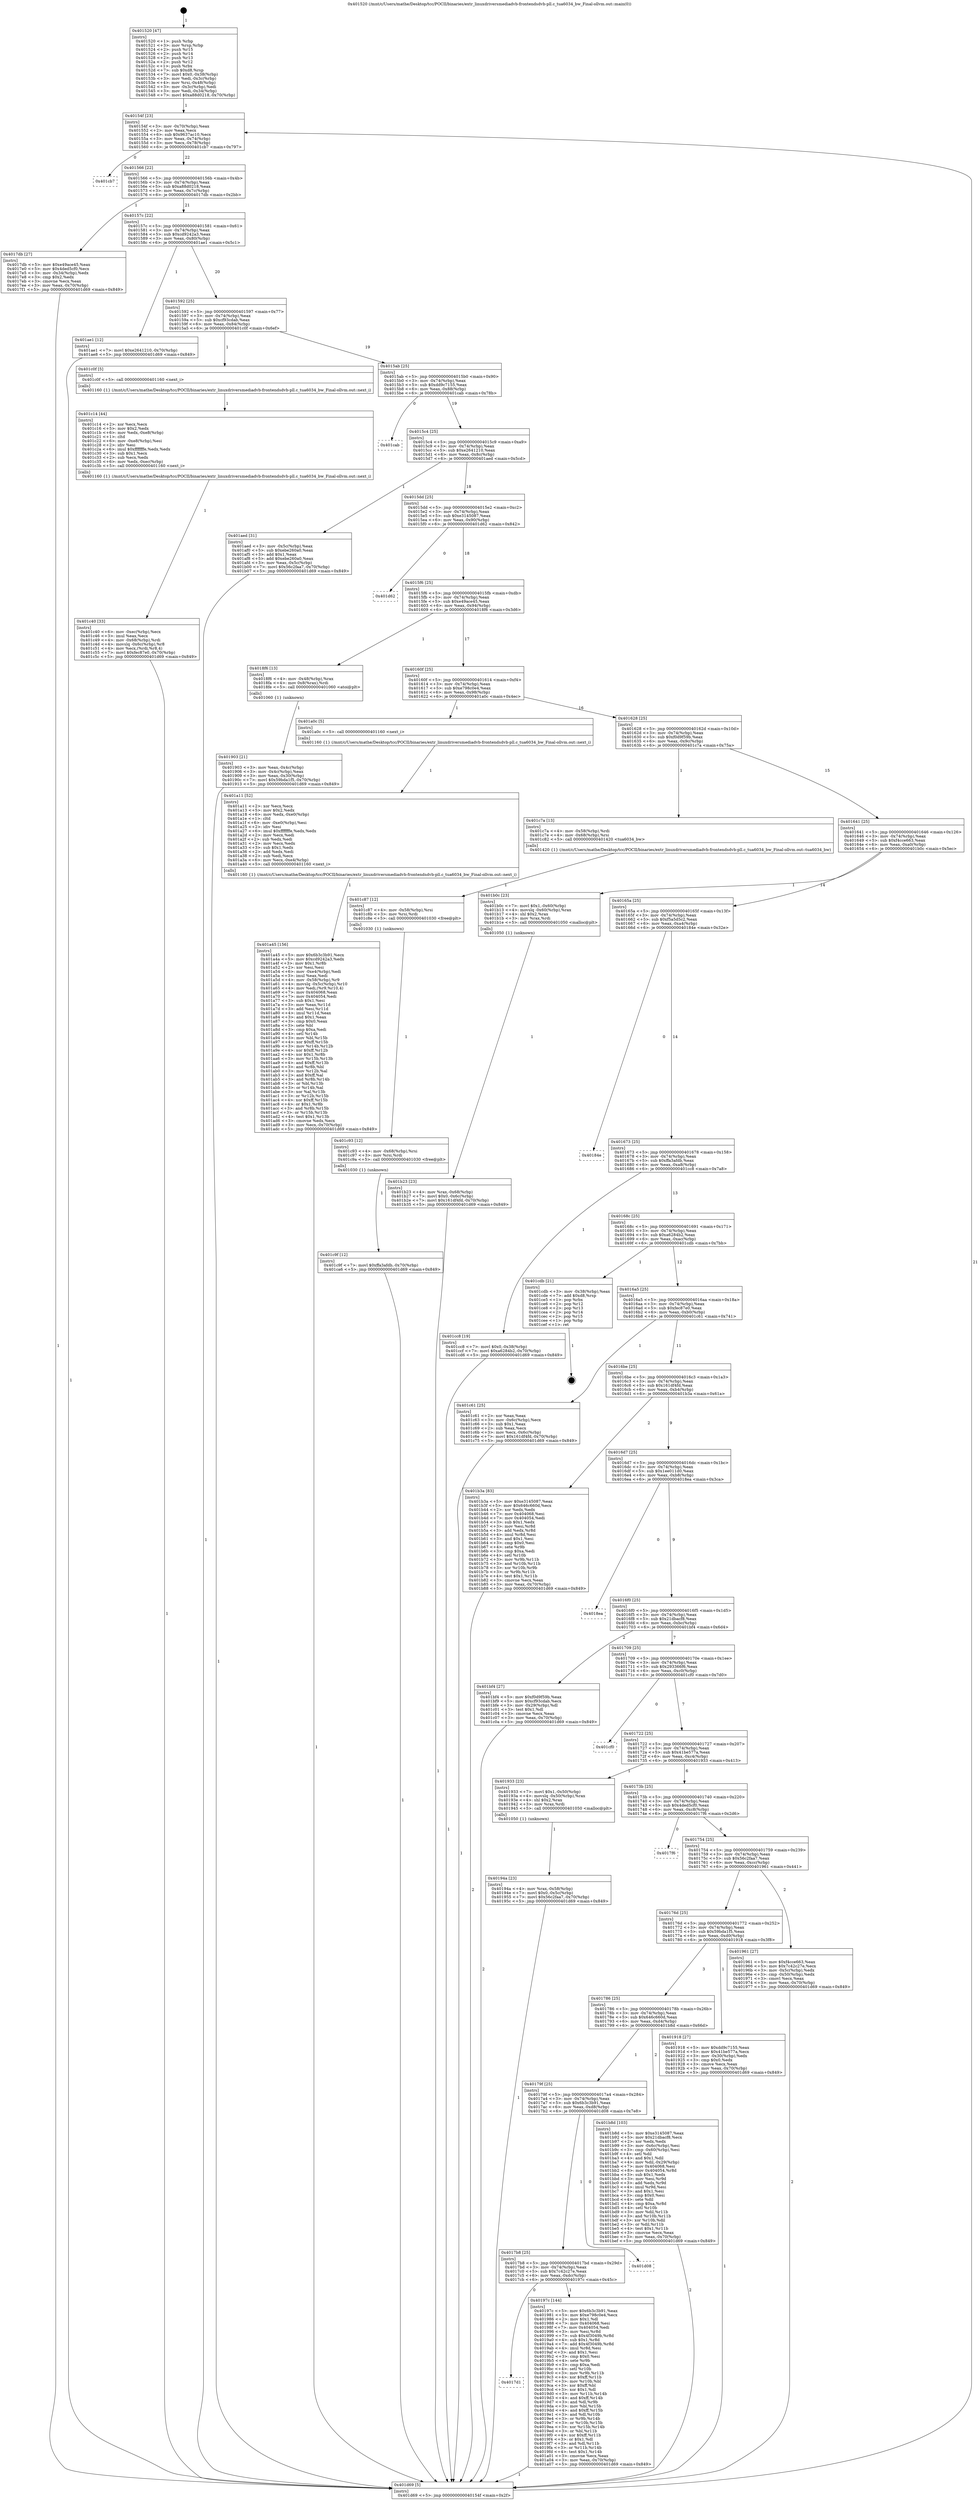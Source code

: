 digraph "0x401520" {
  label = "0x401520 (/mnt/c/Users/mathe/Desktop/tcc/POCII/binaries/extr_linuxdriversmediadvb-frontendsdvb-pll.c_tua6034_bw_Final-ollvm.out::main(0))"
  labelloc = "t"
  node[shape=record]

  Entry [label="",width=0.3,height=0.3,shape=circle,fillcolor=black,style=filled]
  "0x40154f" [label="{
     0x40154f [23]\l
     | [instrs]\l
     &nbsp;&nbsp;0x40154f \<+3\>: mov -0x70(%rbp),%eax\l
     &nbsp;&nbsp;0x401552 \<+2\>: mov %eax,%ecx\l
     &nbsp;&nbsp;0x401554 \<+6\>: sub $0x9637ac10,%ecx\l
     &nbsp;&nbsp;0x40155a \<+3\>: mov %eax,-0x74(%rbp)\l
     &nbsp;&nbsp;0x40155d \<+3\>: mov %ecx,-0x78(%rbp)\l
     &nbsp;&nbsp;0x401560 \<+6\>: je 0000000000401cb7 \<main+0x797\>\l
  }"]
  "0x401cb7" [label="{
     0x401cb7\l
  }", style=dashed]
  "0x401566" [label="{
     0x401566 [22]\l
     | [instrs]\l
     &nbsp;&nbsp;0x401566 \<+5\>: jmp 000000000040156b \<main+0x4b\>\l
     &nbsp;&nbsp;0x40156b \<+3\>: mov -0x74(%rbp),%eax\l
     &nbsp;&nbsp;0x40156e \<+5\>: sub $0xa88d0218,%eax\l
     &nbsp;&nbsp;0x401573 \<+3\>: mov %eax,-0x7c(%rbp)\l
     &nbsp;&nbsp;0x401576 \<+6\>: je 00000000004017db \<main+0x2bb\>\l
  }"]
  Exit [label="",width=0.3,height=0.3,shape=circle,fillcolor=black,style=filled,peripheries=2]
  "0x4017db" [label="{
     0x4017db [27]\l
     | [instrs]\l
     &nbsp;&nbsp;0x4017db \<+5\>: mov $0xe49ace45,%eax\l
     &nbsp;&nbsp;0x4017e0 \<+5\>: mov $0x4ded5cf0,%ecx\l
     &nbsp;&nbsp;0x4017e5 \<+3\>: mov -0x34(%rbp),%edx\l
     &nbsp;&nbsp;0x4017e8 \<+3\>: cmp $0x2,%edx\l
     &nbsp;&nbsp;0x4017eb \<+3\>: cmovne %ecx,%eax\l
     &nbsp;&nbsp;0x4017ee \<+3\>: mov %eax,-0x70(%rbp)\l
     &nbsp;&nbsp;0x4017f1 \<+5\>: jmp 0000000000401d69 \<main+0x849\>\l
  }"]
  "0x40157c" [label="{
     0x40157c [22]\l
     | [instrs]\l
     &nbsp;&nbsp;0x40157c \<+5\>: jmp 0000000000401581 \<main+0x61\>\l
     &nbsp;&nbsp;0x401581 \<+3\>: mov -0x74(%rbp),%eax\l
     &nbsp;&nbsp;0x401584 \<+5\>: sub $0xcd9242a3,%eax\l
     &nbsp;&nbsp;0x401589 \<+3\>: mov %eax,-0x80(%rbp)\l
     &nbsp;&nbsp;0x40158c \<+6\>: je 0000000000401ae1 \<main+0x5c1\>\l
  }"]
  "0x401d69" [label="{
     0x401d69 [5]\l
     | [instrs]\l
     &nbsp;&nbsp;0x401d69 \<+5\>: jmp 000000000040154f \<main+0x2f\>\l
  }"]
  "0x401520" [label="{
     0x401520 [47]\l
     | [instrs]\l
     &nbsp;&nbsp;0x401520 \<+1\>: push %rbp\l
     &nbsp;&nbsp;0x401521 \<+3\>: mov %rsp,%rbp\l
     &nbsp;&nbsp;0x401524 \<+2\>: push %r15\l
     &nbsp;&nbsp;0x401526 \<+2\>: push %r14\l
     &nbsp;&nbsp;0x401528 \<+2\>: push %r13\l
     &nbsp;&nbsp;0x40152a \<+2\>: push %r12\l
     &nbsp;&nbsp;0x40152c \<+1\>: push %rbx\l
     &nbsp;&nbsp;0x40152d \<+7\>: sub $0xd8,%rsp\l
     &nbsp;&nbsp;0x401534 \<+7\>: movl $0x0,-0x38(%rbp)\l
     &nbsp;&nbsp;0x40153b \<+3\>: mov %edi,-0x3c(%rbp)\l
     &nbsp;&nbsp;0x40153e \<+4\>: mov %rsi,-0x48(%rbp)\l
     &nbsp;&nbsp;0x401542 \<+3\>: mov -0x3c(%rbp),%edi\l
     &nbsp;&nbsp;0x401545 \<+3\>: mov %edi,-0x34(%rbp)\l
     &nbsp;&nbsp;0x401548 \<+7\>: movl $0xa88d0218,-0x70(%rbp)\l
  }"]
  "0x401c9f" [label="{
     0x401c9f [12]\l
     | [instrs]\l
     &nbsp;&nbsp;0x401c9f \<+7\>: movl $0xffa3afdb,-0x70(%rbp)\l
     &nbsp;&nbsp;0x401ca6 \<+5\>: jmp 0000000000401d69 \<main+0x849\>\l
  }"]
  "0x401ae1" [label="{
     0x401ae1 [12]\l
     | [instrs]\l
     &nbsp;&nbsp;0x401ae1 \<+7\>: movl $0xe2641210,-0x70(%rbp)\l
     &nbsp;&nbsp;0x401ae8 \<+5\>: jmp 0000000000401d69 \<main+0x849\>\l
  }"]
  "0x401592" [label="{
     0x401592 [25]\l
     | [instrs]\l
     &nbsp;&nbsp;0x401592 \<+5\>: jmp 0000000000401597 \<main+0x77\>\l
     &nbsp;&nbsp;0x401597 \<+3\>: mov -0x74(%rbp),%eax\l
     &nbsp;&nbsp;0x40159a \<+5\>: sub $0xcf93cdab,%eax\l
     &nbsp;&nbsp;0x40159f \<+6\>: mov %eax,-0x84(%rbp)\l
     &nbsp;&nbsp;0x4015a5 \<+6\>: je 0000000000401c0f \<main+0x6ef\>\l
  }"]
  "0x401c93" [label="{
     0x401c93 [12]\l
     | [instrs]\l
     &nbsp;&nbsp;0x401c93 \<+4\>: mov -0x68(%rbp),%rsi\l
     &nbsp;&nbsp;0x401c97 \<+3\>: mov %rsi,%rdi\l
     &nbsp;&nbsp;0x401c9a \<+5\>: call 0000000000401030 \<free@plt\>\l
     | [calls]\l
     &nbsp;&nbsp;0x401030 \{1\} (unknown)\l
  }"]
  "0x401c0f" [label="{
     0x401c0f [5]\l
     | [instrs]\l
     &nbsp;&nbsp;0x401c0f \<+5\>: call 0000000000401160 \<next_i\>\l
     | [calls]\l
     &nbsp;&nbsp;0x401160 \{1\} (/mnt/c/Users/mathe/Desktop/tcc/POCII/binaries/extr_linuxdriversmediadvb-frontendsdvb-pll.c_tua6034_bw_Final-ollvm.out::next_i)\l
  }"]
  "0x4015ab" [label="{
     0x4015ab [25]\l
     | [instrs]\l
     &nbsp;&nbsp;0x4015ab \<+5\>: jmp 00000000004015b0 \<main+0x90\>\l
     &nbsp;&nbsp;0x4015b0 \<+3\>: mov -0x74(%rbp),%eax\l
     &nbsp;&nbsp;0x4015b3 \<+5\>: sub $0xdd9c7155,%eax\l
     &nbsp;&nbsp;0x4015b8 \<+6\>: mov %eax,-0x88(%rbp)\l
     &nbsp;&nbsp;0x4015be \<+6\>: je 0000000000401cab \<main+0x78b\>\l
  }"]
  "0x401c87" [label="{
     0x401c87 [12]\l
     | [instrs]\l
     &nbsp;&nbsp;0x401c87 \<+4\>: mov -0x58(%rbp),%rsi\l
     &nbsp;&nbsp;0x401c8b \<+3\>: mov %rsi,%rdi\l
     &nbsp;&nbsp;0x401c8e \<+5\>: call 0000000000401030 \<free@plt\>\l
     | [calls]\l
     &nbsp;&nbsp;0x401030 \{1\} (unknown)\l
  }"]
  "0x401cab" [label="{
     0x401cab\l
  }", style=dashed]
  "0x4015c4" [label="{
     0x4015c4 [25]\l
     | [instrs]\l
     &nbsp;&nbsp;0x4015c4 \<+5\>: jmp 00000000004015c9 \<main+0xa9\>\l
     &nbsp;&nbsp;0x4015c9 \<+3\>: mov -0x74(%rbp),%eax\l
     &nbsp;&nbsp;0x4015cc \<+5\>: sub $0xe2641210,%eax\l
     &nbsp;&nbsp;0x4015d1 \<+6\>: mov %eax,-0x8c(%rbp)\l
     &nbsp;&nbsp;0x4015d7 \<+6\>: je 0000000000401aed \<main+0x5cd\>\l
  }"]
  "0x401c40" [label="{
     0x401c40 [33]\l
     | [instrs]\l
     &nbsp;&nbsp;0x401c40 \<+6\>: mov -0xec(%rbp),%ecx\l
     &nbsp;&nbsp;0x401c46 \<+3\>: imul %eax,%ecx\l
     &nbsp;&nbsp;0x401c49 \<+4\>: mov -0x68(%rbp),%rdi\l
     &nbsp;&nbsp;0x401c4d \<+4\>: movslq -0x6c(%rbp),%r8\l
     &nbsp;&nbsp;0x401c51 \<+4\>: mov %ecx,(%rdi,%r8,4)\l
     &nbsp;&nbsp;0x401c55 \<+7\>: movl $0xfec87e0,-0x70(%rbp)\l
     &nbsp;&nbsp;0x401c5c \<+5\>: jmp 0000000000401d69 \<main+0x849\>\l
  }"]
  "0x401aed" [label="{
     0x401aed [31]\l
     | [instrs]\l
     &nbsp;&nbsp;0x401aed \<+3\>: mov -0x5c(%rbp),%eax\l
     &nbsp;&nbsp;0x401af0 \<+5\>: sub $0xebe260a0,%eax\l
     &nbsp;&nbsp;0x401af5 \<+3\>: add $0x1,%eax\l
     &nbsp;&nbsp;0x401af8 \<+5\>: add $0xebe260a0,%eax\l
     &nbsp;&nbsp;0x401afd \<+3\>: mov %eax,-0x5c(%rbp)\l
     &nbsp;&nbsp;0x401b00 \<+7\>: movl $0x56c2faa7,-0x70(%rbp)\l
     &nbsp;&nbsp;0x401b07 \<+5\>: jmp 0000000000401d69 \<main+0x849\>\l
  }"]
  "0x4015dd" [label="{
     0x4015dd [25]\l
     | [instrs]\l
     &nbsp;&nbsp;0x4015dd \<+5\>: jmp 00000000004015e2 \<main+0xc2\>\l
     &nbsp;&nbsp;0x4015e2 \<+3\>: mov -0x74(%rbp),%eax\l
     &nbsp;&nbsp;0x4015e5 \<+5\>: sub $0xe3145087,%eax\l
     &nbsp;&nbsp;0x4015ea \<+6\>: mov %eax,-0x90(%rbp)\l
     &nbsp;&nbsp;0x4015f0 \<+6\>: je 0000000000401d62 \<main+0x842\>\l
  }"]
  "0x401c14" [label="{
     0x401c14 [44]\l
     | [instrs]\l
     &nbsp;&nbsp;0x401c14 \<+2\>: xor %ecx,%ecx\l
     &nbsp;&nbsp;0x401c16 \<+5\>: mov $0x2,%edx\l
     &nbsp;&nbsp;0x401c1b \<+6\>: mov %edx,-0xe8(%rbp)\l
     &nbsp;&nbsp;0x401c21 \<+1\>: cltd\l
     &nbsp;&nbsp;0x401c22 \<+6\>: mov -0xe8(%rbp),%esi\l
     &nbsp;&nbsp;0x401c28 \<+2\>: idiv %esi\l
     &nbsp;&nbsp;0x401c2a \<+6\>: imul $0xfffffffe,%edx,%edx\l
     &nbsp;&nbsp;0x401c30 \<+3\>: sub $0x1,%ecx\l
     &nbsp;&nbsp;0x401c33 \<+2\>: sub %ecx,%edx\l
     &nbsp;&nbsp;0x401c35 \<+6\>: mov %edx,-0xec(%rbp)\l
     &nbsp;&nbsp;0x401c3b \<+5\>: call 0000000000401160 \<next_i\>\l
     | [calls]\l
     &nbsp;&nbsp;0x401160 \{1\} (/mnt/c/Users/mathe/Desktop/tcc/POCII/binaries/extr_linuxdriversmediadvb-frontendsdvb-pll.c_tua6034_bw_Final-ollvm.out::next_i)\l
  }"]
  "0x401d62" [label="{
     0x401d62\l
  }", style=dashed]
  "0x4015f6" [label="{
     0x4015f6 [25]\l
     | [instrs]\l
     &nbsp;&nbsp;0x4015f6 \<+5\>: jmp 00000000004015fb \<main+0xdb\>\l
     &nbsp;&nbsp;0x4015fb \<+3\>: mov -0x74(%rbp),%eax\l
     &nbsp;&nbsp;0x4015fe \<+5\>: sub $0xe49ace45,%eax\l
     &nbsp;&nbsp;0x401603 \<+6\>: mov %eax,-0x94(%rbp)\l
     &nbsp;&nbsp;0x401609 \<+6\>: je 00000000004018f6 \<main+0x3d6\>\l
  }"]
  "0x401b23" [label="{
     0x401b23 [23]\l
     | [instrs]\l
     &nbsp;&nbsp;0x401b23 \<+4\>: mov %rax,-0x68(%rbp)\l
     &nbsp;&nbsp;0x401b27 \<+7\>: movl $0x0,-0x6c(%rbp)\l
     &nbsp;&nbsp;0x401b2e \<+7\>: movl $0x161df4fd,-0x70(%rbp)\l
     &nbsp;&nbsp;0x401b35 \<+5\>: jmp 0000000000401d69 \<main+0x849\>\l
  }"]
  "0x4018f6" [label="{
     0x4018f6 [13]\l
     | [instrs]\l
     &nbsp;&nbsp;0x4018f6 \<+4\>: mov -0x48(%rbp),%rax\l
     &nbsp;&nbsp;0x4018fa \<+4\>: mov 0x8(%rax),%rdi\l
     &nbsp;&nbsp;0x4018fe \<+5\>: call 0000000000401060 \<atoi@plt\>\l
     | [calls]\l
     &nbsp;&nbsp;0x401060 \{1\} (unknown)\l
  }"]
  "0x40160f" [label="{
     0x40160f [25]\l
     | [instrs]\l
     &nbsp;&nbsp;0x40160f \<+5\>: jmp 0000000000401614 \<main+0xf4\>\l
     &nbsp;&nbsp;0x401614 \<+3\>: mov -0x74(%rbp),%eax\l
     &nbsp;&nbsp;0x401617 \<+5\>: sub $0xe798c0e4,%eax\l
     &nbsp;&nbsp;0x40161c \<+6\>: mov %eax,-0x98(%rbp)\l
     &nbsp;&nbsp;0x401622 \<+6\>: je 0000000000401a0c \<main+0x4ec\>\l
  }"]
  "0x401903" [label="{
     0x401903 [21]\l
     | [instrs]\l
     &nbsp;&nbsp;0x401903 \<+3\>: mov %eax,-0x4c(%rbp)\l
     &nbsp;&nbsp;0x401906 \<+3\>: mov -0x4c(%rbp),%eax\l
     &nbsp;&nbsp;0x401909 \<+3\>: mov %eax,-0x30(%rbp)\l
     &nbsp;&nbsp;0x40190c \<+7\>: movl $0x59bda1f5,-0x70(%rbp)\l
     &nbsp;&nbsp;0x401913 \<+5\>: jmp 0000000000401d69 \<main+0x849\>\l
  }"]
  "0x401a45" [label="{
     0x401a45 [156]\l
     | [instrs]\l
     &nbsp;&nbsp;0x401a45 \<+5\>: mov $0x6b3c3b91,%ecx\l
     &nbsp;&nbsp;0x401a4a \<+5\>: mov $0xcd9242a3,%edx\l
     &nbsp;&nbsp;0x401a4f \<+3\>: mov $0x1,%r8b\l
     &nbsp;&nbsp;0x401a52 \<+2\>: xor %esi,%esi\l
     &nbsp;&nbsp;0x401a54 \<+6\>: mov -0xe4(%rbp),%edi\l
     &nbsp;&nbsp;0x401a5a \<+3\>: imul %eax,%edi\l
     &nbsp;&nbsp;0x401a5d \<+4\>: mov -0x58(%rbp),%r9\l
     &nbsp;&nbsp;0x401a61 \<+4\>: movslq -0x5c(%rbp),%r10\l
     &nbsp;&nbsp;0x401a65 \<+4\>: mov %edi,(%r9,%r10,4)\l
     &nbsp;&nbsp;0x401a69 \<+7\>: mov 0x404068,%eax\l
     &nbsp;&nbsp;0x401a70 \<+7\>: mov 0x404054,%edi\l
     &nbsp;&nbsp;0x401a77 \<+3\>: sub $0x1,%esi\l
     &nbsp;&nbsp;0x401a7a \<+3\>: mov %eax,%r11d\l
     &nbsp;&nbsp;0x401a7d \<+3\>: add %esi,%r11d\l
     &nbsp;&nbsp;0x401a80 \<+4\>: imul %r11d,%eax\l
     &nbsp;&nbsp;0x401a84 \<+3\>: and $0x1,%eax\l
     &nbsp;&nbsp;0x401a87 \<+3\>: cmp $0x0,%eax\l
     &nbsp;&nbsp;0x401a8a \<+3\>: sete %bl\l
     &nbsp;&nbsp;0x401a8d \<+3\>: cmp $0xa,%edi\l
     &nbsp;&nbsp;0x401a90 \<+4\>: setl %r14b\l
     &nbsp;&nbsp;0x401a94 \<+3\>: mov %bl,%r15b\l
     &nbsp;&nbsp;0x401a97 \<+4\>: xor $0xff,%r15b\l
     &nbsp;&nbsp;0x401a9b \<+3\>: mov %r14b,%r12b\l
     &nbsp;&nbsp;0x401a9e \<+4\>: xor $0xff,%r12b\l
     &nbsp;&nbsp;0x401aa2 \<+4\>: xor $0x1,%r8b\l
     &nbsp;&nbsp;0x401aa6 \<+3\>: mov %r15b,%r13b\l
     &nbsp;&nbsp;0x401aa9 \<+4\>: and $0xff,%r13b\l
     &nbsp;&nbsp;0x401aad \<+3\>: and %r8b,%bl\l
     &nbsp;&nbsp;0x401ab0 \<+3\>: mov %r12b,%al\l
     &nbsp;&nbsp;0x401ab3 \<+2\>: and $0xff,%al\l
     &nbsp;&nbsp;0x401ab5 \<+3\>: and %r8b,%r14b\l
     &nbsp;&nbsp;0x401ab8 \<+3\>: or %bl,%r13b\l
     &nbsp;&nbsp;0x401abb \<+3\>: or %r14b,%al\l
     &nbsp;&nbsp;0x401abe \<+3\>: xor %al,%r13b\l
     &nbsp;&nbsp;0x401ac1 \<+3\>: or %r12b,%r15b\l
     &nbsp;&nbsp;0x401ac4 \<+4\>: xor $0xff,%r15b\l
     &nbsp;&nbsp;0x401ac8 \<+4\>: or $0x1,%r8b\l
     &nbsp;&nbsp;0x401acc \<+3\>: and %r8b,%r15b\l
     &nbsp;&nbsp;0x401acf \<+3\>: or %r15b,%r13b\l
     &nbsp;&nbsp;0x401ad2 \<+4\>: test $0x1,%r13b\l
     &nbsp;&nbsp;0x401ad6 \<+3\>: cmovne %edx,%ecx\l
     &nbsp;&nbsp;0x401ad9 \<+3\>: mov %ecx,-0x70(%rbp)\l
     &nbsp;&nbsp;0x401adc \<+5\>: jmp 0000000000401d69 \<main+0x849\>\l
  }"]
  "0x401a0c" [label="{
     0x401a0c [5]\l
     | [instrs]\l
     &nbsp;&nbsp;0x401a0c \<+5\>: call 0000000000401160 \<next_i\>\l
     | [calls]\l
     &nbsp;&nbsp;0x401160 \{1\} (/mnt/c/Users/mathe/Desktop/tcc/POCII/binaries/extr_linuxdriversmediadvb-frontendsdvb-pll.c_tua6034_bw_Final-ollvm.out::next_i)\l
  }"]
  "0x401628" [label="{
     0x401628 [25]\l
     | [instrs]\l
     &nbsp;&nbsp;0x401628 \<+5\>: jmp 000000000040162d \<main+0x10d\>\l
     &nbsp;&nbsp;0x40162d \<+3\>: mov -0x74(%rbp),%eax\l
     &nbsp;&nbsp;0x401630 \<+5\>: sub $0xf0d9f59b,%eax\l
     &nbsp;&nbsp;0x401635 \<+6\>: mov %eax,-0x9c(%rbp)\l
     &nbsp;&nbsp;0x40163b \<+6\>: je 0000000000401c7a \<main+0x75a\>\l
  }"]
  "0x401a11" [label="{
     0x401a11 [52]\l
     | [instrs]\l
     &nbsp;&nbsp;0x401a11 \<+2\>: xor %ecx,%ecx\l
     &nbsp;&nbsp;0x401a13 \<+5\>: mov $0x2,%edx\l
     &nbsp;&nbsp;0x401a18 \<+6\>: mov %edx,-0xe0(%rbp)\l
     &nbsp;&nbsp;0x401a1e \<+1\>: cltd\l
     &nbsp;&nbsp;0x401a1f \<+6\>: mov -0xe0(%rbp),%esi\l
     &nbsp;&nbsp;0x401a25 \<+2\>: idiv %esi\l
     &nbsp;&nbsp;0x401a27 \<+6\>: imul $0xfffffffe,%edx,%edx\l
     &nbsp;&nbsp;0x401a2d \<+2\>: mov %ecx,%edi\l
     &nbsp;&nbsp;0x401a2f \<+2\>: sub %edx,%edi\l
     &nbsp;&nbsp;0x401a31 \<+2\>: mov %ecx,%edx\l
     &nbsp;&nbsp;0x401a33 \<+3\>: sub $0x1,%edx\l
     &nbsp;&nbsp;0x401a36 \<+2\>: add %edx,%edi\l
     &nbsp;&nbsp;0x401a38 \<+2\>: sub %edi,%ecx\l
     &nbsp;&nbsp;0x401a3a \<+6\>: mov %ecx,-0xe4(%rbp)\l
     &nbsp;&nbsp;0x401a40 \<+5\>: call 0000000000401160 \<next_i\>\l
     | [calls]\l
     &nbsp;&nbsp;0x401160 \{1\} (/mnt/c/Users/mathe/Desktop/tcc/POCII/binaries/extr_linuxdriversmediadvb-frontendsdvb-pll.c_tua6034_bw_Final-ollvm.out::next_i)\l
  }"]
  "0x401c7a" [label="{
     0x401c7a [13]\l
     | [instrs]\l
     &nbsp;&nbsp;0x401c7a \<+4\>: mov -0x58(%rbp),%rdi\l
     &nbsp;&nbsp;0x401c7e \<+4\>: mov -0x68(%rbp),%rsi\l
     &nbsp;&nbsp;0x401c82 \<+5\>: call 0000000000401420 \<tua6034_bw\>\l
     | [calls]\l
     &nbsp;&nbsp;0x401420 \{1\} (/mnt/c/Users/mathe/Desktop/tcc/POCII/binaries/extr_linuxdriversmediadvb-frontendsdvb-pll.c_tua6034_bw_Final-ollvm.out::tua6034_bw)\l
  }"]
  "0x401641" [label="{
     0x401641 [25]\l
     | [instrs]\l
     &nbsp;&nbsp;0x401641 \<+5\>: jmp 0000000000401646 \<main+0x126\>\l
     &nbsp;&nbsp;0x401646 \<+3\>: mov -0x74(%rbp),%eax\l
     &nbsp;&nbsp;0x401649 \<+5\>: sub $0xf4cce663,%eax\l
     &nbsp;&nbsp;0x40164e \<+6\>: mov %eax,-0xa0(%rbp)\l
     &nbsp;&nbsp;0x401654 \<+6\>: je 0000000000401b0c \<main+0x5ec\>\l
  }"]
  "0x4017d1" [label="{
     0x4017d1\l
  }", style=dashed]
  "0x401b0c" [label="{
     0x401b0c [23]\l
     | [instrs]\l
     &nbsp;&nbsp;0x401b0c \<+7\>: movl $0x1,-0x60(%rbp)\l
     &nbsp;&nbsp;0x401b13 \<+4\>: movslq -0x60(%rbp),%rax\l
     &nbsp;&nbsp;0x401b17 \<+4\>: shl $0x2,%rax\l
     &nbsp;&nbsp;0x401b1b \<+3\>: mov %rax,%rdi\l
     &nbsp;&nbsp;0x401b1e \<+5\>: call 0000000000401050 \<malloc@plt\>\l
     | [calls]\l
     &nbsp;&nbsp;0x401050 \{1\} (unknown)\l
  }"]
  "0x40165a" [label="{
     0x40165a [25]\l
     | [instrs]\l
     &nbsp;&nbsp;0x40165a \<+5\>: jmp 000000000040165f \<main+0x13f\>\l
     &nbsp;&nbsp;0x40165f \<+3\>: mov -0x74(%rbp),%eax\l
     &nbsp;&nbsp;0x401662 \<+5\>: sub $0xf5a5d5c2,%eax\l
     &nbsp;&nbsp;0x401667 \<+6\>: mov %eax,-0xa4(%rbp)\l
     &nbsp;&nbsp;0x40166d \<+6\>: je 000000000040184e \<main+0x32e\>\l
  }"]
  "0x40197c" [label="{
     0x40197c [144]\l
     | [instrs]\l
     &nbsp;&nbsp;0x40197c \<+5\>: mov $0x6b3c3b91,%eax\l
     &nbsp;&nbsp;0x401981 \<+5\>: mov $0xe798c0e4,%ecx\l
     &nbsp;&nbsp;0x401986 \<+2\>: mov $0x1,%dl\l
     &nbsp;&nbsp;0x401988 \<+7\>: mov 0x404068,%esi\l
     &nbsp;&nbsp;0x40198f \<+7\>: mov 0x404054,%edi\l
     &nbsp;&nbsp;0x401996 \<+3\>: mov %esi,%r8d\l
     &nbsp;&nbsp;0x401999 \<+7\>: sub $0x4f3049b,%r8d\l
     &nbsp;&nbsp;0x4019a0 \<+4\>: sub $0x1,%r8d\l
     &nbsp;&nbsp;0x4019a4 \<+7\>: add $0x4f3049b,%r8d\l
     &nbsp;&nbsp;0x4019ab \<+4\>: imul %r8d,%esi\l
     &nbsp;&nbsp;0x4019af \<+3\>: and $0x1,%esi\l
     &nbsp;&nbsp;0x4019b2 \<+3\>: cmp $0x0,%esi\l
     &nbsp;&nbsp;0x4019b5 \<+4\>: sete %r9b\l
     &nbsp;&nbsp;0x4019b9 \<+3\>: cmp $0xa,%edi\l
     &nbsp;&nbsp;0x4019bc \<+4\>: setl %r10b\l
     &nbsp;&nbsp;0x4019c0 \<+3\>: mov %r9b,%r11b\l
     &nbsp;&nbsp;0x4019c3 \<+4\>: xor $0xff,%r11b\l
     &nbsp;&nbsp;0x4019c7 \<+3\>: mov %r10b,%bl\l
     &nbsp;&nbsp;0x4019ca \<+3\>: xor $0xff,%bl\l
     &nbsp;&nbsp;0x4019cd \<+3\>: xor $0x1,%dl\l
     &nbsp;&nbsp;0x4019d0 \<+3\>: mov %r11b,%r14b\l
     &nbsp;&nbsp;0x4019d3 \<+4\>: and $0xff,%r14b\l
     &nbsp;&nbsp;0x4019d7 \<+3\>: and %dl,%r9b\l
     &nbsp;&nbsp;0x4019da \<+3\>: mov %bl,%r15b\l
     &nbsp;&nbsp;0x4019dd \<+4\>: and $0xff,%r15b\l
     &nbsp;&nbsp;0x4019e1 \<+3\>: and %dl,%r10b\l
     &nbsp;&nbsp;0x4019e4 \<+3\>: or %r9b,%r14b\l
     &nbsp;&nbsp;0x4019e7 \<+3\>: or %r10b,%r15b\l
     &nbsp;&nbsp;0x4019ea \<+3\>: xor %r15b,%r14b\l
     &nbsp;&nbsp;0x4019ed \<+3\>: or %bl,%r11b\l
     &nbsp;&nbsp;0x4019f0 \<+4\>: xor $0xff,%r11b\l
     &nbsp;&nbsp;0x4019f4 \<+3\>: or $0x1,%dl\l
     &nbsp;&nbsp;0x4019f7 \<+3\>: and %dl,%r11b\l
     &nbsp;&nbsp;0x4019fa \<+3\>: or %r11b,%r14b\l
     &nbsp;&nbsp;0x4019fd \<+4\>: test $0x1,%r14b\l
     &nbsp;&nbsp;0x401a01 \<+3\>: cmovne %ecx,%eax\l
     &nbsp;&nbsp;0x401a04 \<+3\>: mov %eax,-0x70(%rbp)\l
     &nbsp;&nbsp;0x401a07 \<+5\>: jmp 0000000000401d69 \<main+0x849\>\l
  }"]
  "0x40184e" [label="{
     0x40184e\l
  }", style=dashed]
  "0x401673" [label="{
     0x401673 [25]\l
     | [instrs]\l
     &nbsp;&nbsp;0x401673 \<+5\>: jmp 0000000000401678 \<main+0x158\>\l
     &nbsp;&nbsp;0x401678 \<+3\>: mov -0x74(%rbp),%eax\l
     &nbsp;&nbsp;0x40167b \<+5\>: sub $0xffa3afdb,%eax\l
     &nbsp;&nbsp;0x401680 \<+6\>: mov %eax,-0xa8(%rbp)\l
     &nbsp;&nbsp;0x401686 \<+6\>: je 0000000000401cc8 \<main+0x7a8\>\l
  }"]
  "0x4017b8" [label="{
     0x4017b8 [25]\l
     | [instrs]\l
     &nbsp;&nbsp;0x4017b8 \<+5\>: jmp 00000000004017bd \<main+0x29d\>\l
     &nbsp;&nbsp;0x4017bd \<+3\>: mov -0x74(%rbp),%eax\l
     &nbsp;&nbsp;0x4017c0 \<+5\>: sub $0x7c42c27e,%eax\l
     &nbsp;&nbsp;0x4017c5 \<+6\>: mov %eax,-0xdc(%rbp)\l
     &nbsp;&nbsp;0x4017cb \<+6\>: je 000000000040197c \<main+0x45c\>\l
  }"]
  "0x401cc8" [label="{
     0x401cc8 [19]\l
     | [instrs]\l
     &nbsp;&nbsp;0x401cc8 \<+7\>: movl $0x0,-0x38(%rbp)\l
     &nbsp;&nbsp;0x401ccf \<+7\>: movl $0xa6284b2,-0x70(%rbp)\l
     &nbsp;&nbsp;0x401cd6 \<+5\>: jmp 0000000000401d69 \<main+0x849\>\l
  }"]
  "0x40168c" [label="{
     0x40168c [25]\l
     | [instrs]\l
     &nbsp;&nbsp;0x40168c \<+5\>: jmp 0000000000401691 \<main+0x171\>\l
     &nbsp;&nbsp;0x401691 \<+3\>: mov -0x74(%rbp),%eax\l
     &nbsp;&nbsp;0x401694 \<+5\>: sub $0xa6284b2,%eax\l
     &nbsp;&nbsp;0x401699 \<+6\>: mov %eax,-0xac(%rbp)\l
     &nbsp;&nbsp;0x40169f \<+6\>: je 0000000000401cdb \<main+0x7bb\>\l
  }"]
  "0x401d08" [label="{
     0x401d08\l
  }", style=dashed]
  "0x401cdb" [label="{
     0x401cdb [21]\l
     | [instrs]\l
     &nbsp;&nbsp;0x401cdb \<+3\>: mov -0x38(%rbp),%eax\l
     &nbsp;&nbsp;0x401cde \<+7\>: add $0xd8,%rsp\l
     &nbsp;&nbsp;0x401ce5 \<+1\>: pop %rbx\l
     &nbsp;&nbsp;0x401ce6 \<+2\>: pop %r12\l
     &nbsp;&nbsp;0x401ce8 \<+2\>: pop %r13\l
     &nbsp;&nbsp;0x401cea \<+2\>: pop %r14\l
     &nbsp;&nbsp;0x401cec \<+2\>: pop %r15\l
     &nbsp;&nbsp;0x401cee \<+1\>: pop %rbp\l
     &nbsp;&nbsp;0x401cef \<+1\>: ret\l
  }"]
  "0x4016a5" [label="{
     0x4016a5 [25]\l
     | [instrs]\l
     &nbsp;&nbsp;0x4016a5 \<+5\>: jmp 00000000004016aa \<main+0x18a\>\l
     &nbsp;&nbsp;0x4016aa \<+3\>: mov -0x74(%rbp),%eax\l
     &nbsp;&nbsp;0x4016ad \<+5\>: sub $0xfec87e0,%eax\l
     &nbsp;&nbsp;0x4016b2 \<+6\>: mov %eax,-0xb0(%rbp)\l
     &nbsp;&nbsp;0x4016b8 \<+6\>: je 0000000000401c61 \<main+0x741\>\l
  }"]
  "0x40179f" [label="{
     0x40179f [25]\l
     | [instrs]\l
     &nbsp;&nbsp;0x40179f \<+5\>: jmp 00000000004017a4 \<main+0x284\>\l
     &nbsp;&nbsp;0x4017a4 \<+3\>: mov -0x74(%rbp),%eax\l
     &nbsp;&nbsp;0x4017a7 \<+5\>: sub $0x6b3c3b91,%eax\l
     &nbsp;&nbsp;0x4017ac \<+6\>: mov %eax,-0xd8(%rbp)\l
     &nbsp;&nbsp;0x4017b2 \<+6\>: je 0000000000401d08 \<main+0x7e8\>\l
  }"]
  "0x401c61" [label="{
     0x401c61 [25]\l
     | [instrs]\l
     &nbsp;&nbsp;0x401c61 \<+2\>: xor %eax,%eax\l
     &nbsp;&nbsp;0x401c63 \<+3\>: mov -0x6c(%rbp),%ecx\l
     &nbsp;&nbsp;0x401c66 \<+3\>: sub $0x1,%eax\l
     &nbsp;&nbsp;0x401c69 \<+2\>: sub %eax,%ecx\l
     &nbsp;&nbsp;0x401c6b \<+3\>: mov %ecx,-0x6c(%rbp)\l
     &nbsp;&nbsp;0x401c6e \<+7\>: movl $0x161df4fd,-0x70(%rbp)\l
     &nbsp;&nbsp;0x401c75 \<+5\>: jmp 0000000000401d69 \<main+0x849\>\l
  }"]
  "0x4016be" [label="{
     0x4016be [25]\l
     | [instrs]\l
     &nbsp;&nbsp;0x4016be \<+5\>: jmp 00000000004016c3 \<main+0x1a3\>\l
     &nbsp;&nbsp;0x4016c3 \<+3\>: mov -0x74(%rbp),%eax\l
     &nbsp;&nbsp;0x4016c6 \<+5\>: sub $0x161df4fd,%eax\l
     &nbsp;&nbsp;0x4016cb \<+6\>: mov %eax,-0xb4(%rbp)\l
     &nbsp;&nbsp;0x4016d1 \<+6\>: je 0000000000401b3a \<main+0x61a\>\l
  }"]
  "0x401b8d" [label="{
     0x401b8d [103]\l
     | [instrs]\l
     &nbsp;&nbsp;0x401b8d \<+5\>: mov $0xe3145087,%eax\l
     &nbsp;&nbsp;0x401b92 \<+5\>: mov $0x21dbacf8,%ecx\l
     &nbsp;&nbsp;0x401b97 \<+2\>: xor %edx,%edx\l
     &nbsp;&nbsp;0x401b99 \<+3\>: mov -0x6c(%rbp),%esi\l
     &nbsp;&nbsp;0x401b9c \<+3\>: cmp -0x60(%rbp),%esi\l
     &nbsp;&nbsp;0x401b9f \<+4\>: setl %dil\l
     &nbsp;&nbsp;0x401ba3 \<+4\>: and $0x1,%dil\l
     &nbsp;&nbsp;0x401ba7 \<+4\>: mov %dil,-0x29(%rbp)\l
     &nbsp;&nbsp;0x401bab \<+7\>: mov 0x404068,%esi\l
     &nbsp;&nbsp;0x401bb2 \<+8\>: mov 0x404054,%r8d\l
     &nbsp;&nbsp;0x401bba \<+3\>: sub $0x1,%edx\l
     &nbsp;&nbsp;0x401bbd \<+3\>: mov %esi,%r9d\l
     &nbsp;&nbsp;0x401bc0 \<+3\>: add %edx,%r9d\l
     &nbsp;&nbsp;0x401bc3 \<+4\>: imul %r9d,%esi\l
     &nbsp;&nbsp;0x401bc7 \<+3\>: and $0x1,%esi\l
     &nbsp;&nbsp;0x401bca \<+3\>: cmp $0x0,%esi\l
     &nbsp;&nbsp;0x401bcd \<+4\>: sete %dil\l
     &nbsp;&nbsp;0x401bd1 \<+4\>: cmp $0xa,%r8d\l
     &nbsp;&nbsp;0x401bd5 \<+4\>: setl %r10b\l
     &nbsp;&nbsp;0x401bd9 \<+3\>: mov %dil,%r11b\l
     &nbsp;&nbsp;0x401bdc \<+3\>: and %r10b,%r11b\l
     &nbsp;&nbsp;0x401bdf \<+3\>: xor %r10b,%dil\l
     &nbsp;&nbsp;0x401be2 \<+3\>: or %dil,%r11b\l
     &nbsp;&nbsp;0x401be5 \<+4\>: test $0x1,%r11b\l
     &nbsp;&nbsp;0x401be9 \<+3\>: cmovne %ecx,%eax\l
     &nbsp;&nbsp;0x401bec \<+3\>: mov %eax,-0x70(%rbp)\l
     &nbsp;&nbsp;0x401bef \<+5\>: jmp 0000000000401d69 \<main+0x849\>\l
  }"]
  "0x401b3a" [label="{
     0x401b3a [83]\l
     | [instrs]\l
     &nbsp;&nbsp;0x401b3a \<+5\>: mov $0xe3145087,%eax\l
     &nbsp;&nbsp;0x401b3f \<+5\>: mov $0x646c660d,%ecx\l
     &nbsp;&nbsp;0x401b44 \<+2\>: xor %edx,%edx\l
     &nbsp;&nbsp;0x401b46 \<+7\>: mov 0x404068,%esi\l
     &nbsp;&nbsp;0x401b4d \<+7\>: mov 0x404054,%edi\l
     &nbsp;&nbsp;0x401b54 \<+3\>: sub $0x1,%edx\l
     &nbsp;&nbsp;0x401b57 \<+3\>: mov %esi,%r8d\l
     &nbsp;&nbsp;0x401b5a \<+3\>: add %edx,%r8d\l
     &nbsp;&nbsp;0x401b5d \<+4\>: imul %r8d,%esi\l
     &nbsp;&nbsp;0x401b61 \<+3\>: and $0x1,%esi\l
     &nbsp;&nbsp;0x401b64 \<+3\>: cmp $0x0,%esi\l
     &nbsp;&nbsp;0x401b67 \<+4\>: sete %r9b\l
     &nbsp;&nbsp;0x401b6b \<+3\>: cmp $0xa,%edi\l
     &nbsp;&nbsp;0x401b6e \<+4\>: setl %r10b\l
     &nbsp;&nbsp;0x401b72 \<+3\>: mov %r9b,%r11b\l
     &nbsp;&nbsp;0x401b75 \<+3\>: and %r10b,%r11b\l
     &nbsp;&nbsp;0x401b78 \<+3\>: xor %r10b,%r9b\l
     &nbsp;&nbsp;0x401b7b \<+3\>: or %r9b,%r11b\l
     &nbsp;&nbsp;0x401b7e \<+4\>: test $0x1,%r11b\l
     &nbsp;&nbsp;0x401b82 \<+3\>: cmovne %ecx,%eax\l
     &nbsp;&nbsp;0x401b85 \<+3\>: mov %eax,-0x70(%rbp)\l
     &nbsp;&nbsp;0x401b88 \<+5\>: jmp 0000000000401d69 \<main+0x849\>\l
  }"]
  "0x4016d7" [label="{
     0x4016d7 [25]\l
     | [instrs]\l
     &nbsp;&nbsp;0x4016d7 \<+5\>: jmp 00000000004016dc \<main+0x1bc\>\l
     &nbsp;&nbsp;0x4016dc \<+3\>: mov -0x74(%rbp),%eax\l
     &nbsp;&nbsp;0x4016df \<+5\>: sub $0x1ee011d0,%eax\l
     &nbsp;&nbsp;0x4016e4 \<+6\>: mov %eax,-0xb8(%rbp)\l
     &nbsp;&nbsp;0x4016ea \<+6\>: je 00000000004018ea \<main+0x3ca\>\l
  }"]
  "0x40194a" [label="{
     0x40194a [23]\l
     | [instrs]\l
     &nbsp;&nbsp;0x40194a \<+4\>: mov %rax,-0x58(%rbp)\l
     &nbsp;&nbsp;0x40194e \<+7\>: movl $0x0,-0x5c(%rbp)\l
     &nbsp;&nbsp;0x401955 \<+7\>: movl $0x56c2faa7,-0x70(%rbp)\l
     &nbsp;&nbsp;0x40195c \<+5\>: jmp 0000000000401d69 \<main+0x849\>\l
  }"]
  "0x4018ea" [label="{
     0x4018ea\l
  }", style=dashed]
  "0x4016f0" [label="{
     0x4016f0 [25]\l
     | [instrs]\l
     &nbsp;&nbsp;0x4016f0 \<+5\>: jmp 00000000004016f5 \<main+0x1d5\>\l
     &nbsp;&nbsp;0x4016f5 \<+3\>: mov -0x74(%rbp),%eax\l
     &nbsp;&nbsp;0x4016f8 \<+5\>: sub $0x21dbacf8,%eax\l
     &nbsp;&nbsp;0x4016fd \<+6\>: mov %eax,-0xbc(%rbp)\l
     &nbsp;&nbsp;0x401703 \<+6\>: je 0000000000401bf4 \<main+0x6d4\>\l
  }"]
  "0x401786" [label="{
     0x401786 [25]\l
     | [instrs]\l
     &nbsp;&nbsp;0x401786 \<+5\>: jmp 000000000040178b \<main+0x26b\>\l
     &nbsp;&nbsp;0x40178b \<+3\>: mov -0x74(%rbp),%eax\l
     &nbsp;&nbsp;0x40178e \<+5\>: sub $0x646c660d,%eax\l
     &nbsp;&nbsp;0x401793 \<+6\>: mov %eax,-0xd4(%rbp)\l
     &nbsp;&nbsp;0x401799 \<+6\>: je 0000000000401b8d \<main+0x66d\>\l
  }"]
  "0x401bf4" [label="{
     0x401bf4 [27]\l
     | [instrs]\l
     &nbsp;&nbsp;0x401bf4 \<+5\>: mov $0xf0d9f59b,%eax\l
     &nbsp;&nbsp;0x401bf9 \<+5\>: mov $0xcf93cdab,%ecx\l
     &nbsp;&nbsp;0x401bfe \<+3\>: mov -0x29(%rbp),%dl\l
     &nbsp;&nbsp;0x401c01 \<+3\>: test $0x1,%dl\l
     &nbsp;&nbsp;0x401c04 \<+3\>: cmovne %ecx,%eax\l
     &nbsp;&nbsp;0x401c07 \<+3\>: mov %eax,-0x70(%rbp)\l
     &nbsp;&nbsp;0x401c0a \<+5\>: jmp 0000000000401d69 \<main+0x849\>\l
  }"]
  "0x401709" [label="{
     0x401709 [25]\l
     | [instrs]\l
     &nbsp;&nbsp;0x401709 \<+5\>: jmp 000000000040170e \<main+0x1ee\>\l
     &nbsp;&nbsp;0x40170e \<+3\>: mov -0x74(%rbp),%eax\l
     &nbsp;&nbsp;0x401711 \<+5\>: sub $0x293366f6,%eax\l
     &nbsp;&nbsp;0x401716 \<+6\>: mov %eax,-0xc0(%rbp)\l
     &nbsp;&nbsp;0x40171c \<+6\>: je 0000000000401cf0 \<main+0x7d0\>\l
  }"]
  "0x401918" [label="{
     0x401918 [27]\l
     | [instrs]\l
     &nbsp;&nbsp;0x401918 \<+5\>: mov $0xdd9c7155,%eax\l
     &nbsp;&nbsp;0x40191d \<+5\>: mov $0x41be577a,%ecx\l
     &nbsp;&nbsp;0x401922 \<+3\>: mov -0x30(%rbp),%edx\l
     &nbsp;&nbsp;0x401925 \<+3\>: cmp $0x0,%edx\l
     &nbsp;&nbsp;0x401928 \<+3\>: cmove %ecx,%eax\l
     &nbsp;&nbsp;0x40192b \<+3\>: mov %eax,-0x70(%rbp)\l
     &nbsp;&nbsp;0x40192e \<+5\>: jmp 0000000000401d69 \<main+0x849\>\l
  }"]
  "0x401cf0" [label="{
     0x401cf0\l
  }", style=dashed]
  "0x401722" [label="{
     0x401722 [25]\l
     | [instrs]\l
     &nbsp;&nbsp;0x401722 \<+5\>: jmp 0000000000401727 \<main+0x207\>\l
     &nbsp;&nbsp;0x401727 \<+3\>: mov -0x74(%rbp),%eax\l
     &nbsp;&nbsp;0x40172a \<+5\>: sub $0x41be577a,%eax\l
     &nbsp;&nbsp;0x40172f \<+6\>: mov %eax,-0xc4(%rbp)\l
     &nbsp;&nbsp;0x401735 \<+6\>: je 0000000000401933 \<main+0x413\>\l
  }"]
  "0x40176d" [label="{
     0x40176d [25]\l
     | [instrs]\l
     &nbsp;&nbsp;0x40176d \<+5\>: jmp 0000000000401772 \<main+0x252\>\l
     &nbsp;&nbsp;0x401772 \<+3\>: mov -0x74(%rbp),%eax\l
     &nbsp;&nbsp;0x401775 \<+5\>: sub $0x59bda1f5,%eax\l
     &nbsp;&nbsp;0x40177a \<+6\>: mov %eax,-0xd0(%rbp)\l
     &nbsp;&nbsp;0x401780 \<+6\>: je 0000000000401918 \<main+0x3f8\>\l
  }"]
  "0x401933" [label="{
     0x401933 [23]\l
     | [instrs]\l
     &nbsp;&nbsp;0x401933 \<+7\>: movl $0x1,-0x50(%rbp)\l
     &nbsp;&nbsp;0x40193a \<+4\>: movslq -0x50(%rbp),%rax\l
     &nbsp;&nbsp;0x40193e \<+4\>: shl $0x2,%rax\l
     &nbsp;&nbsp;0x401942 \<+3\>: mov %rax,%rdi\l
     &nbsp;&nbsp;0x401945 \<+5\>: call 0000000000401050 \<malloc@plt\>\l
     | [calls]\l
     &nbsp;&nbsp;0x401050 \{1\} (unknown)\l
  }"]
  "0x40173b" [label="{
     0x40173b [25]\l
     | [instrs]\l
     &nbsp;&nbsp;0x40173b \<+5\>: jmp 0000000000401740 \<main+0x220\>\l
     &nbsp;&nbsp;0x401740 \<+3\>: mov -0x74(%rbp),%eax\l
     &nbsp;&nbsp;0x401743 \<+5\>: sub $0x4ded5cf0,%eax\l
     &nbsp;&nbsp;0x401748 \<+6\>: mov %eax,-0xc8(%rbp)\l
     &nbsp;&nbsp;0x40174e \<+6\>: je 00000000004017f6 \<main+0x2d6\>\l
  }"]
  "0x401961" [label="{
     0x401961 [27]\l
     | [instrs]\l
     &nbsp;&nbsp;0x401961 \<+5\>: mov $0xf4cce663,%eax\l
     &nbsp;&nbsp;0x401966 \<+5\>: mov $0x7c42c27e,%ecx\l
     &nbsp;&nbsp;0x40196b \<+3\>: mov -0x5c(%rbp),%edx\l
     &nbsp;&nbsp;0x40196e \<+3\>: cmp -0x50(%rbp),%edx\l
     &nbsp;&nbsp;0x401971 \<+3\>: cmovl %ecx,%eax\l
     &nbsp;&nbsp;0x401974 \<+3\>: mov %eax,-0x70(%rbp)\l
     &nbsp;&nbsp;0x401977 \<+5\>: jmp 0000000000401d69 \<main+0x849\>\l
  }"]
  "0x4017f6" [label="{
     0x4017f6\l
  }", style=dashed]
  "0x401754" [label="{
     0x401754 [25]\l
     | [instrs]\l
     &nbsp;&nbsp;0x401754 \<+5\>: jmp 0000000000401759 \<main+0x239\>\l
     &nbsp;&nbsp;0x401759 \<+3\>: mov -0x74(%rbp),%eax\l
     &nbsp;&nbsp;0x40175c \<+5\>: sub $0x56c2faa7,%eax\l
     &nbsp;&nbsp;0x401761 \<+6\>: mov %eax,-0xcc(%rbp)\l
     &nbsp;&nbsp;0x401767 \<+6\>: je 0000000000401961 \<main+0x441\>\l
  }"]
  Entry -> "0x401520" [label=" 1"]
  "0x40154f" -> "0x401cb7" [label=" 0"]
  "0x40154f" -> "0x401566" [label=" 22"]
  "0x401cdb" -> Exit [label=" 1"]
  "0x401566" -> "0x4017db" [label=" 1"]
  "0x401566" -> "0x40157c" [label=" 21"]
  "0x4017db" -> "0x401d69" [label=" 1"]
  "0x401520" -> "0x40154f" [label=" 1"]
  "0x401d69" -> "0x40154f" [label=" 21"]
  "0x401cc8" -> "0x401d69" [label=" 1"]
  "0x40157c" -> "0x401ae1" [label=" 1"]
  "0x40157c" -> "0x401592" [label=" 20"]
  "0x401c9f" -> "0x401d69" [label=" 1"]
  "0x401592" -> "0x401c0f" [label=" 1"]
  "0x401592" -> "0x4015ab" [label=" 19"]
  "0x401c93" -> "0x401c9f" [label=" 1"]
  "0x4015ab" -> "0x401cab" [label=" 0"]
  "0x4015ab" -> "0x4015c4" [label=" 19"]
  "0x401c87" -> "0x401c93" [label=" 1"]
  "0x4015c4" -> "0x401aed" [label=" 1"]
  "0x4015c4" -> "0x4015dd" [label=" 18"]
  "0x401c7a" -> "0x401c87" [label=" 1"]
  "0x4015dd" -> "0x401d62" [label=" 0"]
  "0x4015dd" -> "0x4015f6" [label=" 18"]
  "0x401c61" -> "0x401d69" [label=" 1"]
  "0x4015f6" -> "0x4018f6" [label=" 1"]
  "0x4015f6" -> "0x40160f" [label=" 17"]
  "0x4018f6" -> "0x401903" [label=" 1"]
  "0x401903" -> "0x401d69" [label=" 1"]
  "0x401c40" -> "0x401d69" [label=" 1"]
  "0x40160f" -> "0x401a0c" [label=" 1"]
  "0x40160f" -> "0x401628" [label=" 16"]
  "0x401c14" -> "0x401c40" [label=" 1"]
  "0x401628" -> "0x401c7a" [label=" 1"]
  "0x401628" -> "0x401641" [label=" 15"]
  "0x401c0f" -> "0x401c14" [label=" 1"]
  "0x401641" -> "0x401b0c" [label=" 1"]
  "0x401641" -> "0x40165a" [label=" 14"]
  "0x401bf4" -> "0x401d69" [label=" 2"]
  "0x40165a" -> "0x40184e" [label=" 0"]
  "0x40165a" -> "0x401673" [label=" 14"]
  "0x401b8d" -> "0x401d69" [label=" 2"]
  "0x401673" -> "0x401cc8" [label=" 1"]
  "0x401673" -> "0x40168c" [label=" 13"]
  "0x401b23" -> "0x401d69" [label=" 1"]
  "0x40168c" -> "0x401cdb" [label=" 1"]
  "0x40168c" -> "0x4016a5" [label=" 12"]
  "0x401b0c" -> "0x401b23" [label=" 1"]
  "0x4016a5" -> "0x401c61" [label=" 1"]
  "0x4016a5" -> "0x4016be" [label=" 11"]
  "0x401ae1" -> "0x401d69" [label=" 1"]
  "0x4016be" -> "0x401b3a" [label=" 2"]
  "0x4016be" -> "0x4016d7" [label=" 9"]
  "0x401a45" -> "0x401d69" [label=" 1"]
  "0x4016d7" -> "0x4018ea" [label=" 0"]
  "0x4016d7" -> "0x4016f0" [label=" 9"]
  "0x401a0c" -> "0x401a11" [label=" 1"]
  "0x4016f0" -> "0x401bf4" [label=" 2"]
  "0x4016f0" -> "0x401709" [label=" 7"]
  "0x40197c" -> "0x401d69" [label=" 1"]
  "0x401709" -> "0x401cf0" [label=" 0"]
  "0x401709" -> "0x401722" [label=" 7"]
  "0x4017b8" -> "0x4017d1" [label=" 0"]
  "0x401722" -> "0x401933" [label=" 1"]
  "0x401722" -> "0x40173b" [label=" 6"]
  "0x401b3a" -> "0x401d69" [label=" 2"]
  "0x40173b" -> "0x4017f6" [label=" 0"]
  "0x40173b" -> "0x401754" [label=" 6"]
  "0x40179f" -> "0x4017b8" [label=" 1"]
  "0x401754" -> "0x401961" [label=" 2"]
  "0x401754" -> "0x40176d" [label=" 4"]
  "0x4017b8" -> "0x40197c" [label=" 1"]
  "0x40176d" -> "0x401918" [label=" 1"]
  "0x40176d" -> "0x401786" [label=" 3"]
  "0x401918" -> "0x401d69" [label=" 1"]
  "0x401933" -> "0x40194a" [label=" 1"]
  "0x40194a" -> "0x401d69" [label=" 1"]
  "0x401961" -> "0x401d69" [label=" 2"]
  "0x401a11" -> "0x401a45" [label=" 1"]
  "0x401786" -> "0x401b8d" [label=" 2"]
  "0x401786" -> "0x40179f" [label=" 1"]
  "0x401aed" -> "0x401d69" [label=" 1"]
  "0x40179f" -> "0x401d08" [label=" 0"]
}

